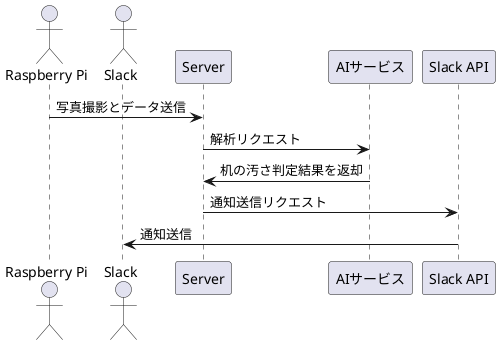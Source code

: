 @startuml
' シーケンス図: 通知送信処理
actor "Raspberry Pi" as Raspi
actor "Slack" as Slack
participant "Server" as Server
participant "AIサービス" as AIService
participant "Slack API" as SlackAPI
Raspi -> Server: 写真撮影とデータ送信
Server -> AIService: 解析リクエスト
AIService -> Server: 机の汚さ判定結果を返却
Server -> SlackAPI: 通知送信リクエスト
SlackAPI -> Slack: 通知送信
@enduml
